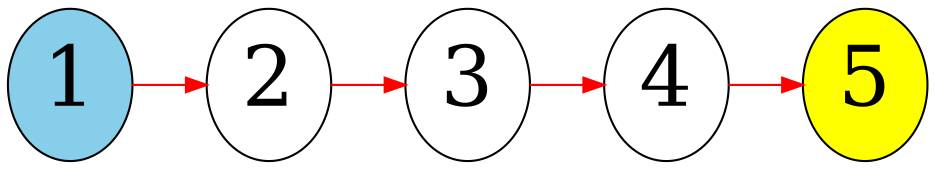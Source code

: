 digraph SpacerGraph {
rankdir="LR";
node [fontsize = 40];
"1"[style=filled, fillcolor=skyblue]
"2"
"3"
"4"
"5"[style=filled, fillcolor=yellow]
"1" -> "2" [color=red, penwidth=1]
"2" -> "3" [color=red, penwidth=1]
"3" -> "4" [color=red, penwidth=1]
"4" -> "5" [color=red, penwidth=1]
}
